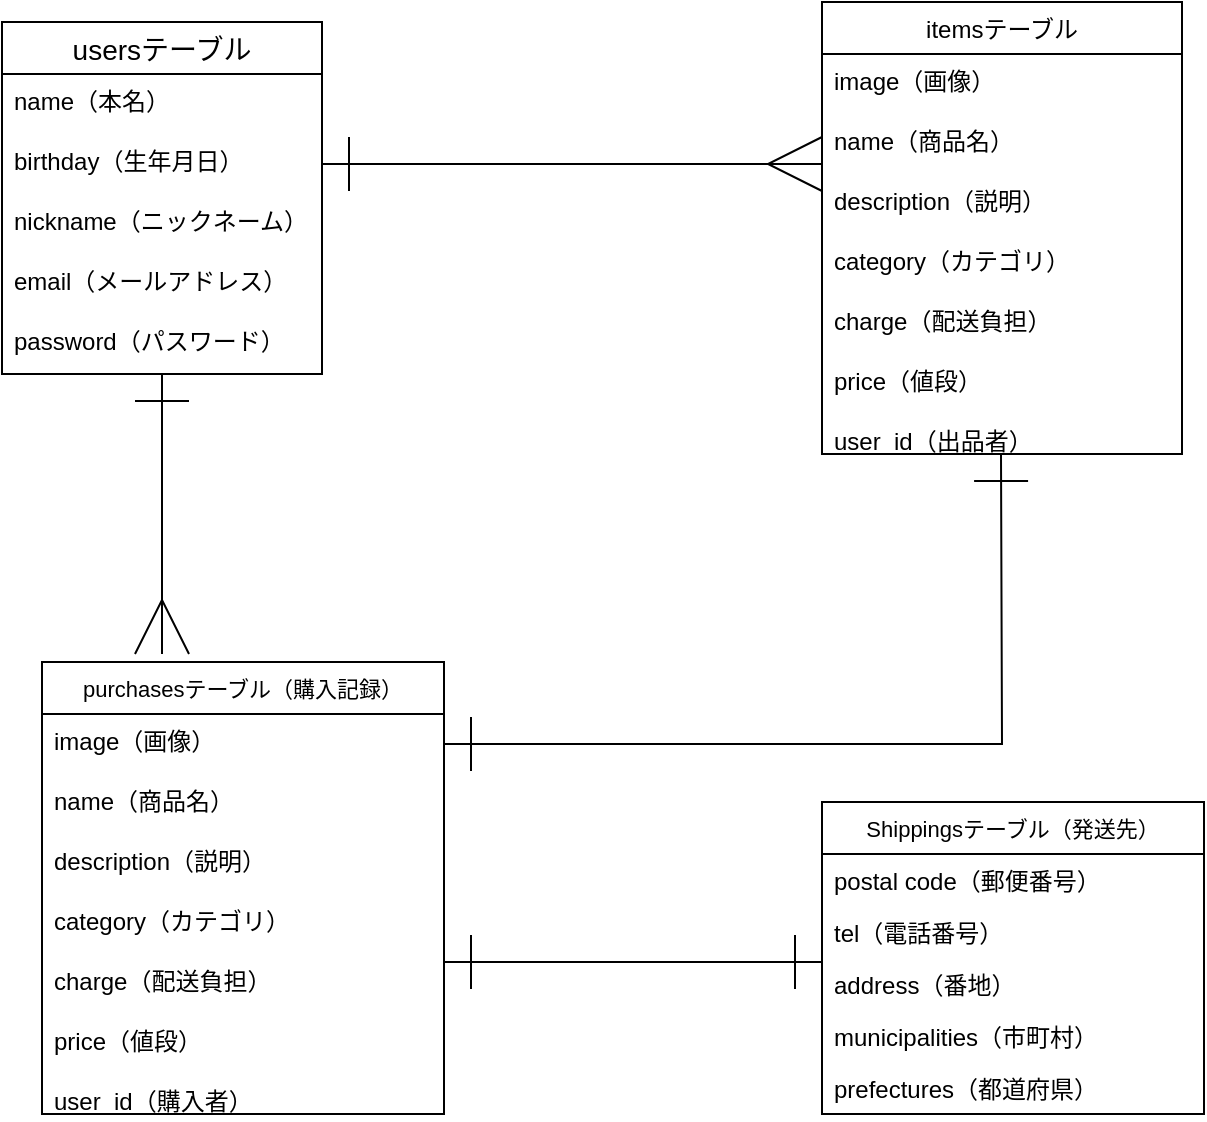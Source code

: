 <mxfile>
    <diagram id="9xkGm56PTMJfkh9cAH65" name="ページ1">
        <mxGraphModel dx="509" dy="680" grid="1" gridSize="10" guides="1" tooltips="1" connect="1" arrows="1" fold="1" page="1" pageScale="1" pageWidth="827" pageHeight="1169" math="0" shadow="0">
            <root>
                <mxCell id="0"/>
                <mxCell id="1" parent="0"/>
                <mxCell id="3" value="usersテーブル" style="swimlane;fontStyle=0;childLayout=stackLayout;horizontal=1;startSize=26;horizontalStack=0;resizeParent=1;resizeParentMax=0;resizeLast=0;collapsible=1;marginBottom=0;align=center;fontSize=14;" parent="1" vertex="1">
                    <mxGeometry x="119" y="50" width="160" height="176" as="geometry">
                        <mxRectangle x="20" y="50" width="60" height="26" as="alternateBounds"/>
                    </mxGeometry>
                </mxCell>
                <mxCell id="7" value="name（本名）" style="text;strokeColor=none;fillColor=none;spacingLeft=4;spacingRight=4;overflow=hidden;rotatable=0;points=[[0,0.5],[1,0.5]];portConstraint=eastwest;fontSize=12;" parent="3" vertex="1">
                    <mxGeometry y="26" width="160" height="30" as="geometry"/>
                </mxCell>
                <mxCell id="8" value="birthday（生年月日）" style="text;strokeColor=none;fillColor=none;spacingLeft=4;spacingRight=4;overflow=hidden;rotatable=0;points=[[0,0.5],[1,0.5]];portConstraint=eastwest;fontSize=12;" parent="3" vertex="1">
                    <mxGeometry y="56" width="160" height="30" as="geometry"/>
                </mxCell>
                <mxCell id="4" value="nickname（ニックネーム）" style="text;strokeColor=none;fillColor=none;spacingLeft=4;spacingRight=4;overflow=hidden;rotatable=0;points=[[0,0.5],[1,0.5]];portConstraint=eastwest;fontSize=12;" parent="3" vertex="1">
                    <mxGeometry y="86" width="160" height="30" as="geometry"/>
                </mxCell>
                <mxCell id="5" value="email（メールアドレス）" style="text;strokeColor=none;fillColor=none;spacingLeft=4;spacingRight=4;overflow=hidden;rotatable=0;points=[[0,0.5],[1,0.5]];portConstraint=eastwest;fontSize=12;" parent="3" vertex="1">
                    <mxGeometry y="116" width="160" height="30" as="geometry"/>
                </mxCell>
                <mxCell id="6" value="password（パスワード）" style="text;strokeColor=none;fillColor=none;spacingLeft=4;spacingRight=4;overflow=hidden;rotatable=0;points=[[0,0.5],[1,0.5]];portConstraint=eastwest;fontSize=12;" parent="3" vertex="1">
                    <mxGeometry y="146" width="160" height="30" as="geometry"/>
                </mxCell>
                <mxCell id="13" style="rounded=0;orthogonalLoop=1;jettySize=auto;html=1;entryX=1;entryY=0.5;entryDx=0;entryDy=0;endArrow=ERone;endFill=0;startArrow=ERmany;startFill=0;endSize=25;startSize=25;" parent="1" target="8" edge="1">
                    <mxGeometry x="119" y="40" as="geometry">
                        <mxPoint x="529" y="121" as="sourcePoint"/>
                        <mxPoint x="279" y="131" as="targetPoint"/>
                    </mxGeometry>
                </mxCell>
                <mxCell id="31" value="itemsテーブル" style="swimlane;fontStyle=0;childLayout=stackLayout;horizontal=1;startSize=26;fillColor=none;horizontalStack=0;resizeParent=1;resizeParentMax=0;resizeLast=0;collapsible=1;marginBottom=0;" parent="1" vertex="1">
                    <mxGeometry x="529" y="40" width="180" height="226" as="geometry"/>
                </mxCell>
                <mxCell id="10" value="image（画像）" style="text;strokeColor=none;fillColor=none;spacingLeft=4;spacingRight=4;overflow=hidden;rotatable=0;points=[[0,0.5],[1,0.5]];portConstraint=eastwest;fontSize=12;" parent="31" vertex="1">
                    <mxGeometry y="26" width="180" height="30" as="geometry"/>
                </mxCell>
                <mxCell id="11" value="name（商品名）" style="text;strokeColor=none;fillColor=none;spacingLeft=4;spacingRight=4;overflow=hidden;rotatable=0;points=[[0,0.5],[1,0.5]];portConstraint=eastwest;fontSize=12;" parent="31" vertex="1">
                    <mxGeometry y="56" width="180" height="30" as="geometry"/>
                </mxCell>
                <mxCell id="12" value="description（説明）" style="text;strokeColor=none;fillColor=none;spacingLeft=4;spacingRight=4;overflow=hidden;rotatable=0;points=[[0,0.5],[1,0.5]];portConstraint=eastwest;fontSize=12;aspect=fixed;" parent="31" vertex="1">
                    <mxGeometry y="86" width="180" height="30" as="geometry"/>
                </mxCell>
                <mxCell id="14" value="category（カテゴリ）" style="text;strokeColor=none;fillColor=none;spacingLeft=4;spacingRight=4;overflow=hidden;rotatable=0;points=[[0,0.5],[1,0.5]];portConstraint=eastwest;fontSize=12;" parent="31" vertex="1">
                    <mxGeometry y="116" width="180" height="30" as="geometry"/>
                </mxCell>
                <mxCell id="29" value="charge（配送負担）" style="text;strokeColor=none;fillColor=none;spacingLeft=4;spacingRight=4;overflow=hidden;rotatable=0;points=[[0,0.5],[1,0.5]];portConstraint=eastwest;fontSize=12;aspect=fixed;" parent="31" vertex="1">
                    <mxGeometry y="146" width="180" height="30" as="geometry"/>
                </mxCell>
                <mxCell id="44" value="price（値段）" style="text;strokeColor=none;fillColor=none;spacingLeft=4;spacingRight=4;overflow=hidden;rotatable=0;points=[[0,0.5],[1,0.5]];portConstraint=eastwest;fontSize=12;aspect=fixed;" parent="31" vertex="1">
                    <mxGeometry y="176" width="180" height="30" as="geometry"/>
                </mxCell>
                <mxCell id="43" value="user_id（出品者）" style="text;strokeColor=none;fillColor=none;spacingLeft=4;spacingRight=4;overflow=hidden;rotatable=0;points=[[0,0.5],[1,0.5]];portConstraint=eastwest;fontSize=12;aspect=fixed;" parent="31" vertex="1">
                    <mxGeometry y="206" width="180" height="20" as="geometry"/>
                </mxCell>
                <mxCell id="41" style="rounded=0;orthogonalLoop=1;jettySize=auto;html=1;startArrow=ERone;startFill=0;endArrow=ERone;endFill=0;startSize=25;endSize=25;edgeStyle=orthogonalEdgeStyle;exitX=1;exitY=0.5;exitDx=0;exitDy=0;" parent="1" edge="1" source="65">
                    <mxGeometry x="117.5" y="36" as="geometry">
                        <mxPoint x="618.5" y="266" as="targetPoint"/>
                        <mxPoint x="280" y="410" as="sourcePoint"/>
                    </mxGeometry>
                </mxCell>
                <mxCell id="39" style="rounded=0;orthogonalLoop=1;jettySize=auto;html=1;startArrow=ERmany;startFill=0;endArrow=ERone;endFill=0;startSize=25;endSize=25;" parent="1" target="3" edge="1">
                    <mxGeometry x="119" y="40" as="geometry">
                        <mxPoint x="199" y="366" as="sourcePoint"/>
                    </mxGeometry>
                </mxCell>
                <mxCell id="48" value="Shippingsテーブル（発送先）" style="swimlane;fontStyle=0;childLayout=stackLayout;horizontal=1;startSize=26;fillColor=none;horizontalStack=0;resizeParent=1;resizeParentMax=0;resizeLast=0;collapsible=1;marginBottom=0;fontSize=11;swimlaneLine=1;direction=east;" parent="1" vertex="1">
                    <mxGeometry x="529" y="440" width="191" height="156" as="geometry">
                        <mxRectangle x="538.5" y="370" width="120" height="26" as="alternateBounds"/>
                    </mxGeometry>
                </mxCell>
                <mxCell id="72" value="postal code（郵便番号）" style="text;strokeColor=none;fillColor=none;align=left;verticalAlign=top;spacingLeft=4;spacingRight=4;overflow=hidden;rotatable=0;points=[[0,0.5],[1,0.5]];portConstraint=eastwest;" parent="48" vertex="1">
                    <mxGeometry y="26" width="191" height="26" as="geometry"/>
                </mxCell>
                <mxCell id="76" value="tel（電話番号）" style="text;strokeColor=none;fillColor=none;align=left;verticalAlign=top;spacingLeft=4;spacingRight=4;overflow=hidden;rotatable=0;points=[[0,0.5],[1,0.5]];portConstraint=eastwest;" parent="48" vertex="1">
                    <mxGeometry y="52" width="191" height="26" as="geometry"/>
                </mxCell>
                <mxCell id="75" value="address（番地）" style="text;strokeColor=none;fillColor=none;align=left;verticalAlign=top;spacingLeft=4;spacingRight=4;overflow=hidden;rotatable=0;points=[[0,0.5],[1,0.5]];portConstraint=eastwest;" parent="48" vertex="1">
                    <mxGeometry y="78" width="191" height="26" as="geometry"/>
                </mxCell>
                <mxCell id="74" value="municipalities（市町村）" style="text;strokeColor=none;fillColor=none;align=left;verticalAlign=top;spacingLeft=4;spacingRight=4;overflow=hidden;rotatable=0;points=[[0,0.5],[1,0.5]];portConstraint=eastwest;imageAspect=0;" parent="48" vertex="1">
                    <mxGeometry y="104" width="191" height="26" as="geometry"/>
                </mxCell>
                <mxCell id="73" value="prefectures（都道府県）" style="text;strokeColor=none;fillColor=none;align=left;verticalAlign=top;spacingLeft=4;spacingRight=4;overflow=hidden;rotatable=0;points=[[0,0.5],[1,0.5]];portConstraint=eastwest;" parent="48" vertex="1">
                    <mxGeometry y="130" width="191" height="26" as="geometry"/>
                </mxCell>
                <mxCell id="52" value="purchasesテーブル（購入記録）" style="swimlane;fontStyle=0;childLayout=stackLayout;horizontal=1;startSize=26;fillColor=none;horizontalStack=0;resizeParent=1;resizeParentMax=0;resizeLast=0;collapsible=1;marginBottom=0;fontSize=11;" parent="1" vertex="1">
                    <mxGeometry x="139" y="370" width="201" height="226" as="geometry"/>
                </mxCell>
                <mxCell id="65" value="image（画像）" style="text;strokeColor=none;fillColor=none;spacingLeft=4;spacingRight=4;overflow=hidden;rotatable=0;points=[[0,0.5],[1,0.5]];portConstraint=eastwest;fontSize=12;" parent="52" vertex="1">
                    <mxGeometry y="26" width="201" height="30" as="geometry"/>
                </mxCell>
                <mxCell id="66" value="name（商品名）" style="text;strokeColor=none;fillColor=none;spacingLeft=4;spacingRight=4;overflow=hidden;rotatable=0;points=[[0,0.5],[1,0.5]];portConstraint=eastwest;fontSize=12;" parent="52" vertex="1">
                    <mxGeometry y="56" width="201" height="30" as="geometry"/>
                </mxCell>
                <mxCell id="67" value="description（説明）" style="text;strokeColor=none;fillColor=none;spacingLeft=4;spacingRight=4;overflow=hidden;rotatable=0;points=[[0,0.5],[1,0.5]];portConstraint=eastwest;fontSize=12;aspect=fixed;" parent="52" vertex="1">
                    <mxGeometry y="86" width="201" height="30" as="geometry"/>
                </mxCell>
                <mxCell id="68" value="category（カテゴリ）" style="text;strokeColor=none;fillColor=none;spacingLeft=4;spacingRight=4;overflow=hidden;rotatable=0;points=[[0,0.5],[1,0.5]];portConstraint=eastwest;fontSize=12;" parent="52" vertex="1">
                    <mxGeometry y="116" width="201" height="30" as="geometry"/>
                </mxCell>
                <mxCell id="69" value="charge（配送負担）" style="text;strokeColor=none;fillColor=none;spacingLeft=4;spacingRight=4;overflow=hidden;rotatable=0;points=[[0,0.5],[1,0.5]];portConstraint=eastwest;fontSize=12;aspect=fixed;" parent="52" vertex="1">
                    <mxGeometry y="146" width="201" height="30" as="geometry"/>
                </mxCell>
                <mxCell id="70" value="price（値段）" style="text;strokeColor=none;fillColor=none;spacingLeft=4;spacingRight=4;overflow=hidden;rotatable=0;points=[[0,0.5],[1,0.5]];portConstraint=eastwest;fontSize=12;aspect=fixed;" parent="52" vertex="1">
                    <mxGeometry y="176" width="201" height="30" as="geometry"/>
                </mxCell>
                <mxCell id="71" value="user_id（購入者）" style="text;strokeColor=none;fillColor=none;spacingLeft=4;spacingRight=4;overflow=hidden;rotatable=0;points=[[0,0.5],[1,0.5]];portConstraint=eastwest;fontSize=12;aspect=fixed;" parent="52" vertex="1">
                    <mxGeometry y="206" width="201" height="20" as="geometry"/>
                </mxCell>
                <mxCell id="78" style="rounded=0;orthogonalLoop=1;jettySize=auto;html=1;endArrow=ERone;endFill=0;startArrow=ERone;startFill=0;endSize=25;startSize=25;" parent="1" edge="1">
                    <mxGeometry x="119" y="439" as="geometry">
                        <mxPoint x="529" y="520" as="sourcePoint"/>
                        <mxPoint x="340" y="520" as="targetPoint"/>
                    </mxGeometry>
                </mxCell>
            </root>
        </mxGraphModel>
    </diagram>
</mxfile>